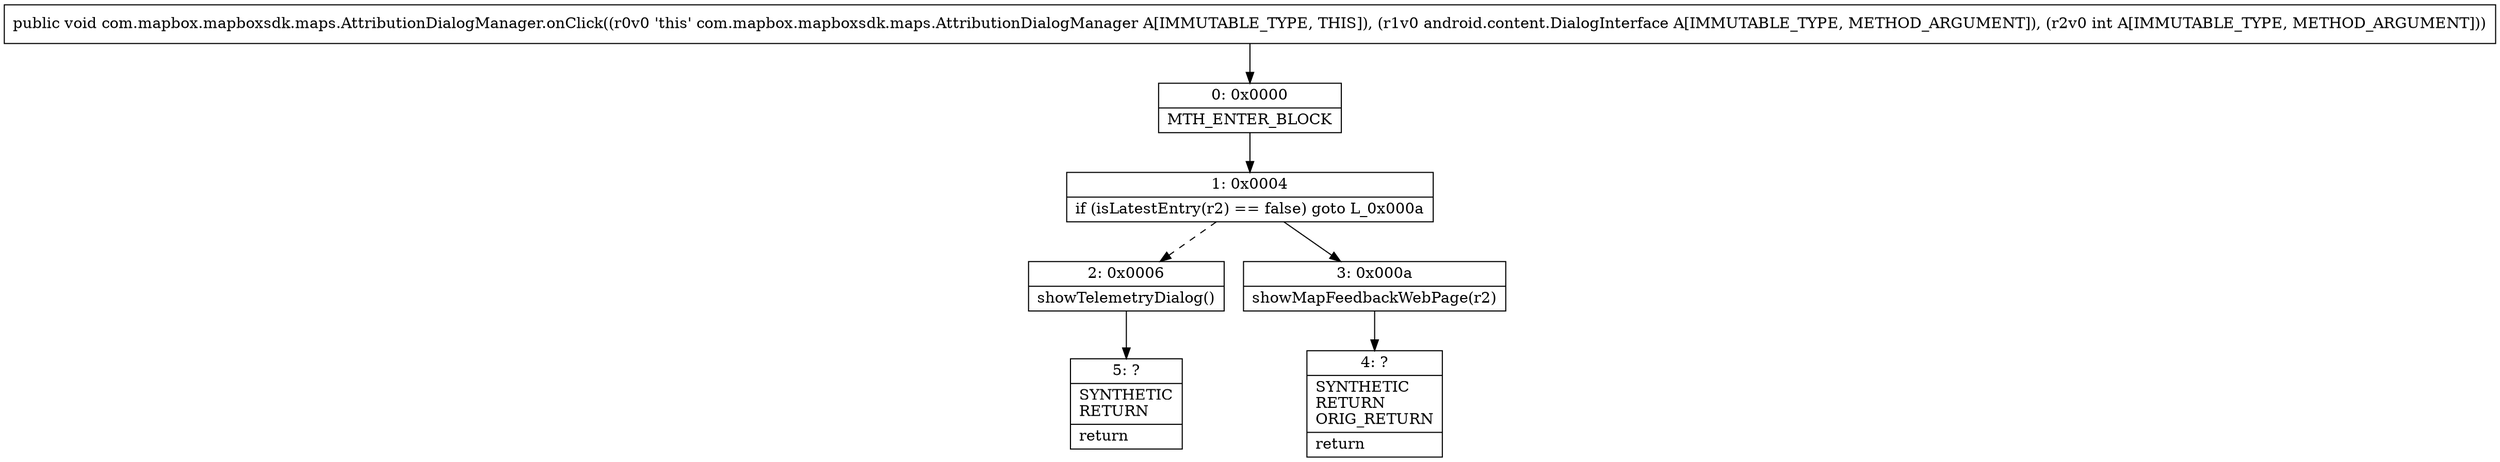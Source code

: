 digraph "CFG forcom.mapbox.mapboxsdk.maps.AttributionDialogManager.onClick(Landroid\/content\/DialogInterface;I)V" {
Node_0 [shape=record,label="{0\:\ 0x0000|MTH_ENTER_BLOCK\l}"];
Node_1 [shape=record,label="{1\:\ 0x0004|if (isLatestEntry(r2) == false) goto L_0x000a\l}"];
Node_2 [shape=record,label="{2\:\ 0x0006|showTelemetryDialog()\l}"];
Node_3 [shape=record,label="{3\:\ 0x000a|showMapFeedbackWebPage(r2)\l}"];
Node_4 [shape=record,label="{4\:\ ?|SYNTHETIC\lRETURN\lORIG_RETURN\l|return\l}"];
Node_5 [shape=record,label="{5\:\ ?|SYNTHETIC\lRETURN\l|return\l}"];
MethodNode[shape=record,label="{public void com.mapbox.mapboxsdk.maps.AttributionDialogManager.onClick((r0v0 'this' com.mapbox.mapboxsdk.maps.AttributionDialogManager A[IMMUTABLE_TYPE, THIS]), (r1v0 android.content.DialogInterface A[IMMUTABLE_TYPE, METHOD_ARGUMENT]), (r2v0 int A[IMMUTABLE_TYPE, METHOD_ARGUMENT])) }"];
MethodNode -> Node_0;
Node_0 -> Node_1;
Node_1 -> Node_2[style=dashed];
Node_1 -> Node_3;
Node_2 -> Node_5;
Node_3 -> Node_4;
}

